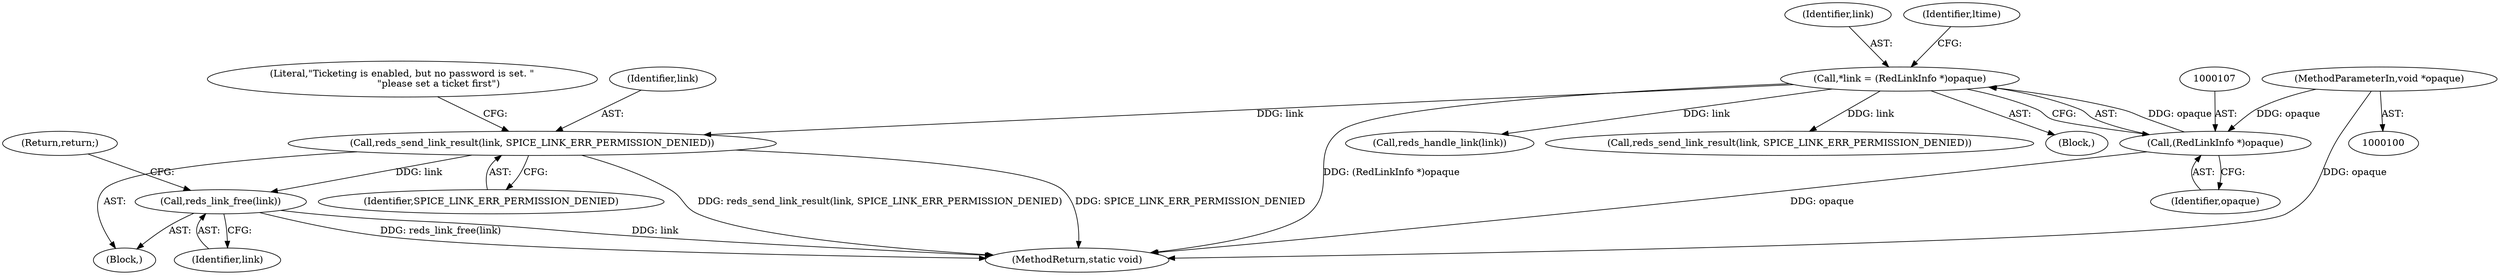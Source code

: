 digraph "0_spice_8af619009660b24e0b41ad26b30289eea288fcc2@pointer" {
"1000160" [label="(Call,reds_send_link_result(link, SPICE_LINK_ERR_PERMISSION_DENIED))"];
"1000104" [label="(Call,*link = (RedLinkInfo *)opaque)"];
"1000106" [label="(Call,(RedLinkInfo *)opaque)"];
"1000101" [label="(MethodParameterIn,void *opaque)"];
"1000165" [label="(Call,reds_link_free(link))"];
"1000108" [label="(Identifier,opaque)"];
"1000166" [label="(Identifier,link)"];
"1000162" [label="(Identifier,SPICE_LINK_ERR_PERMISSION_DENIED)"];
"1000104" [label="(Call,*link = (RedLinkInfo *)opaque)"];
"1000164" [label="(Literal,\"Ticketing is enabled, but no password is set. \"\n                        \"please set a ticket first\")"];
"1000165" [label="(Call,reds_link_free(link))"];
"1000105" [label="(Identifier,link)"];
"1000101" [label="(MethodParameterIn,void *opaque)"];
"1000195" [label="(Call,reds_handle_link(link))"];
"1000167" [label="(Return,return;)"];
"1000189" [label="(Call,reds_send_link_result(link, SPICE_LINK_ERR_PERMISSION_DENIED))"];
"1000106" [label="(Call,(RedLinkInfo *)opaque)"];
"1000197" [label="(MethodReturn,static void)"];
"1000102" [label="(Block,)"];
"1000161" [label="(Identifier,link)"];
"1000159" [label="(Block,)"];
"1000160" [label="(Call,reds_send_link_result(link, SPICE_LINK_ERR_PERMISSION_DENIED))"];
"1000113" [label="(Identifier,ltime)"];
"1000160" -> "1000159"  [label="AST: "];
"1000160" -> "1000162"  [label="CFG: "];
"1000161" -> "1000160"  [label="AST: "];
"1000162" -> "1000160"  [label="AST: "];
"1000164" -> "1000160"  [label="CFG: "];
"1000160" -> "1000197"  [label="DDG: reds_send_link_result(link, SPICE_LINK_ERR_PERMISSION_DENIED)"];
"1000160" -> "1000197"  [label="DDG: SPICE_LINK_ERR_PERMISSION_DENIED"];
"1000104" -> "1000160"  [label="DDG: link"];
"1000160" -> "1000165"  [label="DDG: link"];
"1000104" -> "1000102"  [label="AST: "];
"1000104" -> "1000106"  [label="CFG: "];
"1000105" -> "1000104"  [label="AST: "];
"1000106" -> "1000104"  [label="AST: "];
"1000113" -> "1000104"  [label="CFG: "];
"1000104" -> "1000197"  [label="DDG: (RedLinkInfo *)opaque"];
"1000106" -> "1000104"  [label="DDG: opaque"];
"1000104" -> "1000189"  [label="DDG: link"];
"1000104" -> "1000195"  [label="DDG: link"];
"1000106" -> "1000108"  [label="CFG: "];
"1000107" -> "1000106"  [label="AST: "];
"1000108" -> "1000106"  [label="AST: "];
"1000106" -> "1000197"  [label="DDG: opaque"];
"1000101" -> "1000106"  [label="DDG: opaque"];
"1000101" -> "1000100"  [label="AST: "];
"1000101" -> "1000197"  [label="DDG: opaque"];
"1000165" -> "1000159"  [label="AST: "];
"1000165" -> "1000166"  [label="CFG: "];
"1000166" -> "1000165"  [label="AST: "];
"1000167" -> "1000165"  [label="CFG: "];
"1000165" -> "1000197"  [label="DDG: reds_link_free(link)"];
"1000165" -> "1000197"  [label="DDG: link"];
}
